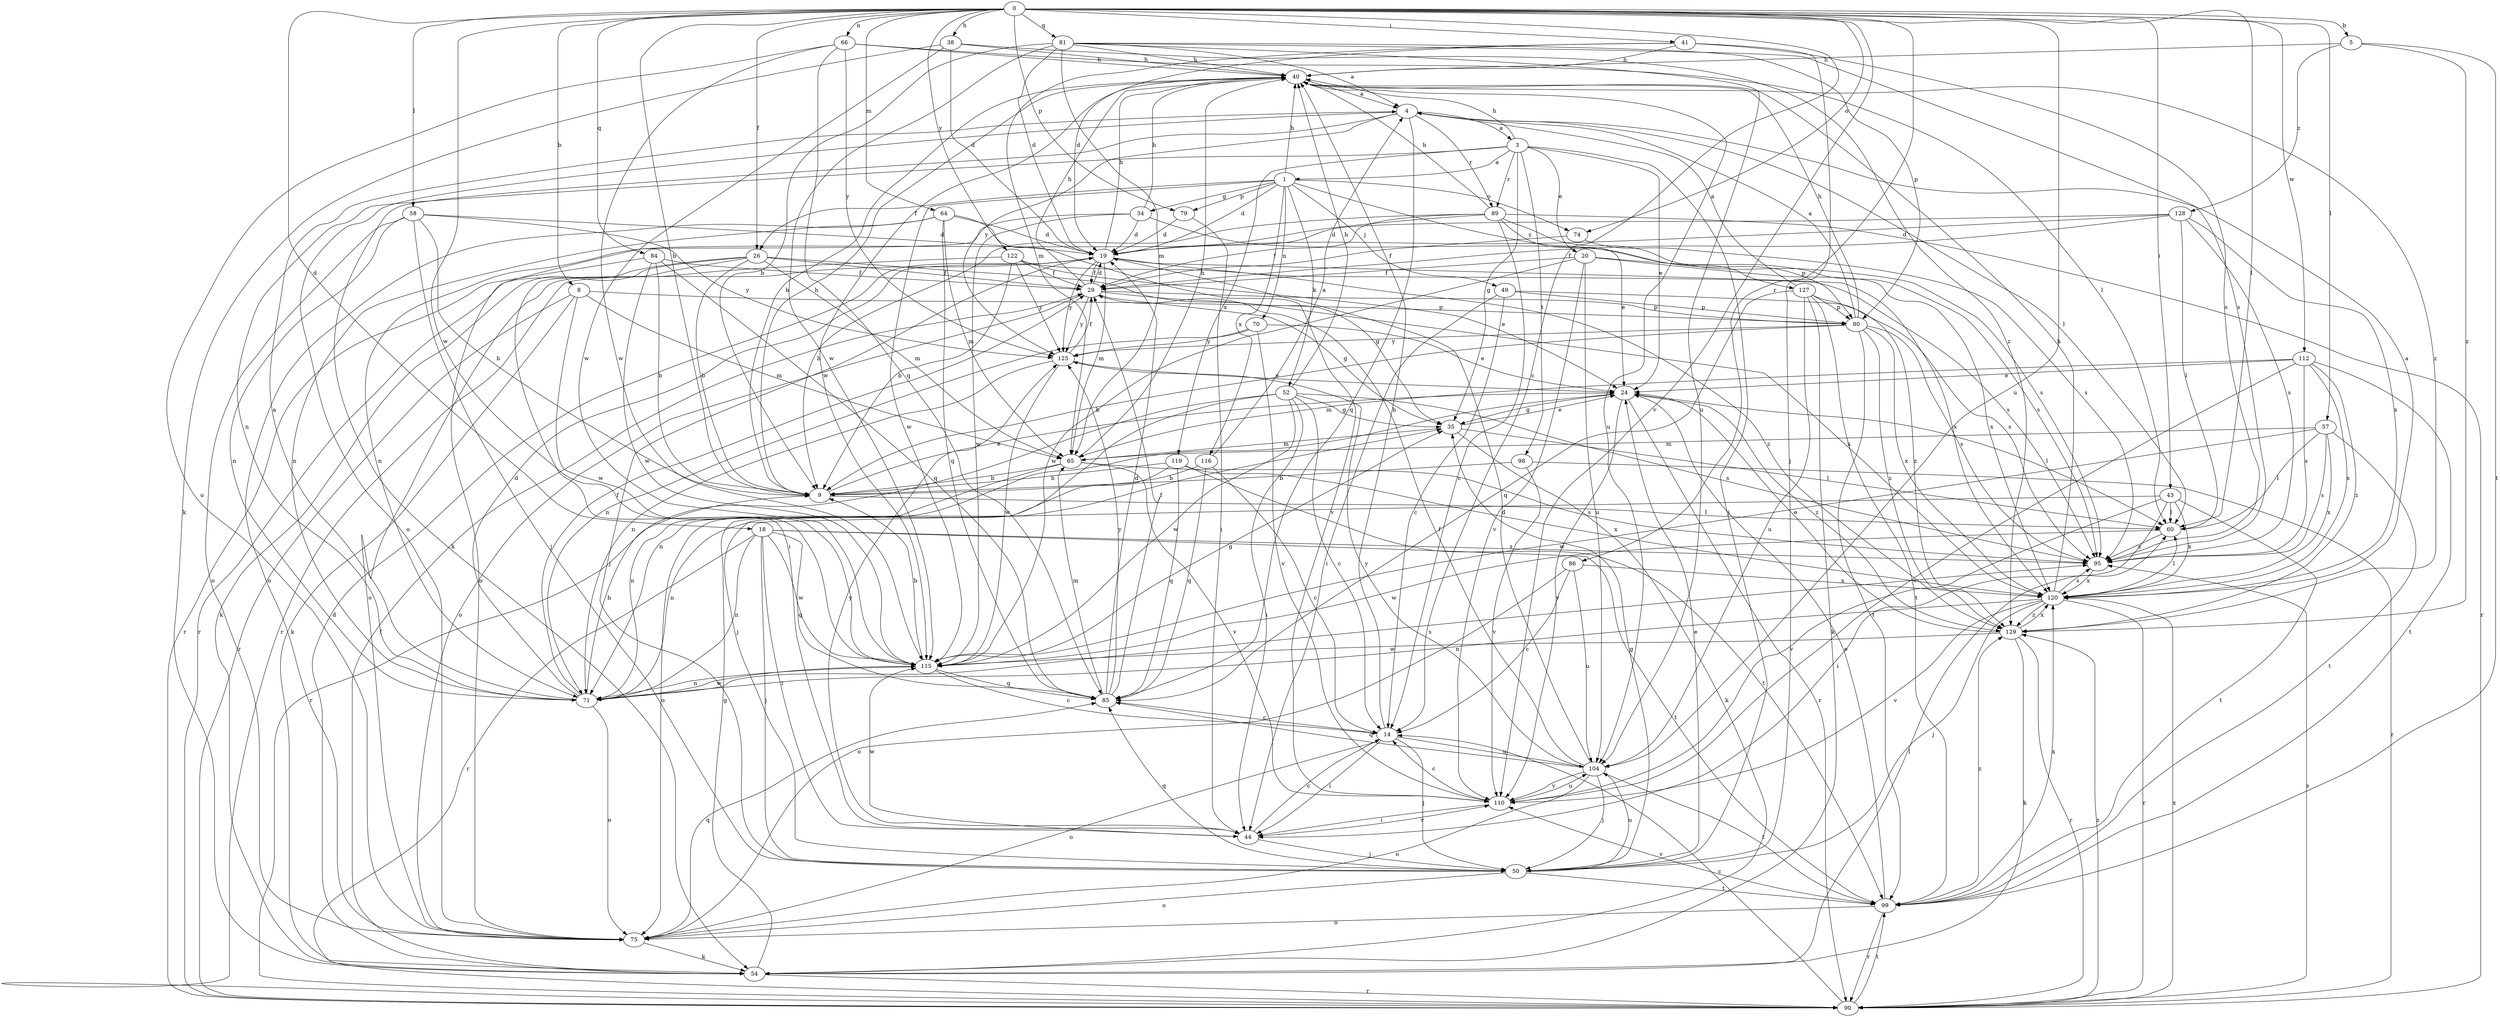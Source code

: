 strict digraph  {
0;
1;
3;
4;
5;
8;
9;
14;
18;
19;
20;
24;
26;
29;
34;
35;
38;
40;
41;
43;
44;
49;
50;
52;
54;
57;
58;
60;
64;
65;
66;
70;
71;
74;
75;
79;
80;
81;
84;
85;
86;
89;
90;
95;
98;
99;
104;
110;
112;
115;
116;
119;
120;
122;
125;
127;
128;
129;
0 -> 5  [label=b];
0 -> 8  [label=b];
0 -> 9  [label=b];
0 -> 14  [label=c];
0 -> 18  [label=d];
0 -> 26  [label=f];
0 -> 38  [label=h];
0 -> 41  [label=i];
0 -> 43  [label=i];
0 -> 57  [label=l];
0 -> 58  [label=l];
0 -> 60  [label=l];
0 -> 64  [label=m];
0 -> 66  [label=n];
0 -> 74  [label=o];
0 -> 79  [label=p];
0 -> 81  [label=q];
0 -> 84  [label=q];
0 -> 86  [label=r];
0 -> 104  [label=u];
0 -> 110  [label=v];
0 -> 112  [label=w];
0 -> 115  [label=w];
0 -> 122  [label=y];
1 -> 19  [label=d];
1 -> 26  [label=f];
1 -> 34  [label=g];
1 -> 40  [label=h];
1 -> 49  [label=j];
1 -> 52  [label=k];
1 -> 70  [label=n];
1 -> 74  [label=o];
1 -> 79  [label=p];
1 -> 115  [label=w];
1 -> 116  [label=x];
1 -> 127  [label=z];
3 -> 1  [label=a];
3 -> 20  [label=e];
3 -> 24  [label=e];
3 -> 35  [label=g];
3 -> 40  [label=h];
3 -> 50  [label=j];
3 -> 71  [label=n];
3 -> 89  [label=r];
3 -> 98  [label=t];
3 -> 119  [label=x];
4 -> 3  [label=a];
4 -> 54  [label=k];
4 -> 60  [label=l];
4 -> 75  [label=o];
4 -> 85  [label=q];
4 -> 89  [label=r];
4 -> 125  [label=y];
5 -> 40  [label=h];
5 -> 99  [label=t];
5 -> 128  [label=z];
5 -> 129  [label=z];
8 -> 54  [label=k];
8 -> 65  [label=m];
8 -> 80  [label=p];
8 -> 90  [label=r];
8 -> 115  [label=w];
9 -> 24  [label=e];
9 -> 40  [label=h];
9 -> 60  [label=l];
14 -> 40  [label=h];
14 -> 44  [label=i];
14 -> 50  [label=j];
14 -> 75  [label=o];
14 -> 104  [label=u];
18 -> 44  [label=i];
18 -> 50  [label=j];
18 -> 71  [label=n];
18 -> 85  [label=q];
18 -> 90  [label=r];
18 -> 95  [label=s];
18 -> 99  [label=t];
18 -> 115  [label=w];
19 -> 29  [label=f];
19 -> 40  [label=h];
19 -> 50  [label=j];
19 -> 65  [label=m];
19 -> 90  [label=r];
19 -> 120  [label=x];
19 -> 125  [label=y];
19 -> 129  [label=z];
20 -> 29  [label=f];
20 -> 95  [label=s];
20 -> 104  [label=u];
20 -> 110  [label=v];
20 -> 115  [label=w];
20 -> 120  [label=x];
24 -> 35  [label=g];
24 -> 60  [label=l];
24 -> 71  [label=n];
24 -> 90  [label=r];
24 -> 110  [label=v];
24 -> 129  [label=z];
26 -> 9  [label=b];
26 -> 29  [label=f];
26 -> 35  [label=g];
26 -> 44  [label=i];
26 -> 54  [label=k];
26 -> 65  [label=m];
26 -> 90  [label=r];
29 -> 19  [label=d];
29 -> 35  [label=g];
29 -> 40  [label=h];
29 -> 75  [label=o];
29 -> 80  [label=p];
29 -> 120  [label=x];
29 -> 125  [label=y];
34 -> 19  [label=d];
34 -> 40  [label=h];
34 -> 75  [label=o];
34 -> 80  [label=p];
34 -> 115  [label=w];
35 -> 24  [label=e];
35 -> 54  [label=k];
35 -> 60  [label=l];
35 -> 65  [label=m];
38 -> 19  [label=d];
38 -> 40  [label=h];
38 -> 54  [label=k];
38 -> 115  [label=w];
38 -> 129  [label=z];
40 -> 4  [label=a];
40 -> 9  [label=b];
40 -> 104  [label=u];
40 -> 115  [label=w];
40 -> 129  [label=z];
41 -> 19  [label=d];
41 -> 40  [label=h];
41 -> 50  [label=j];
41 -> 65  [label=m];
41 -> 95  [label=s];
43 -> 44  [label=i];
43 -> 60  [label=l];
43 -> 71  [label=n];
43 -> 99  [label=t];
43 -> 110  [label=v];
43 -> 120  [label=x];
44 -> 14  [label=c];
44 -> 50  [label=j];
44 -> 110  [label=v];
44 -> 115  [label=w];
44 -> 125  [label=y];
49 -> 14  [label=c];
49 -> 44  [label=i];
49 -> 80  [label=p];
49 -> 95  [label=s];
50 -> 24  [label=e];
50 -> 35  [label=g];
50 -> 75  [label=o];
50 -> 85  [label=q];
50 -> 99  [label=t];
50 -> 104  [label=u];
52 -> 14  [label=c];
52 -> 35  [label=g];
52 -> 40  [label=h];
52 -> 44  [label=i];
52 -> 50  [label=j];
52 -> 90  [label=r];
52 -> 95  [label=s];
52 -> 115  [label=w];
54 -> 19  [label=d];
54 -> 29  [label=f];
54 -> 35  [label=g];
54 -> 60  [label=l];
54 -> 90  [label=r];
57 -> 60  [label=l];
57 -> 65  [label=m];
57 -> 95  [label=s];
57 -> 99  [label=t];
57 -> 115  [label=w];
57 -> 120  [label=x];
58 -> 9  [label=b];
58 -> 19  [label=d];
58 -> 50  [label=j];
58 -> 71  [label=n];
58 -> 75  [label=o];
58 -> 125  [label=y];
60 -> 95  [label=s];
60 -> 115  [label=w];
64 -> 19  [label=d];
64 -> 65  [label=m];
64 -> 71  [label=n];
64 -> 75  [label=o];
64 -> 85  [label=q];
64 -> 110  [label=v];
65 -> 9  [label=b];
65 -> 40  [label=h];
65 -> 71  [label=n];
65 -> 95  [label=s];
65 -> 110  [label=v];
66 -> 40  [label=h];
66 -> 60  [label=l];
66 -> 75  [label=o];
66 -> 85  [label=q];
66 -> 115  [label=w];
66 -> 125  [label=y];
70 -> 24  [label=e];
70 -> 71  [label=n];
70 -> 110  [label=v];
70 -> 125  [label=y];
71 -> 4  [label=a];
71 -> 9  [label=b];
71 -> 19  [label=d];
71 -> 29  [label=f];
71 -> 75  [label=o];
71 -> 95  [label=s];
71 -> 115  [label=w];
74 -> 29  [label=f];
74 -> 95  [label=s];
75 -> 54  [label=k];
75 -> 85  [label=q];
79 -> 19  [label=d];
79 -> 44  [label=i];
80 -> 4  [label=a];
80 -> 9  [label=b];
80 -> 40  [label=h];
80 -> 95  [label=s];
80 -> 99  [label=t];
80 -> 120  [label=x];
80 -> 125  [label=y];
80 -> 129  [label=z];
81 -> 4  [label=a];
81 -> 9  [label=b];
81 -> 19  [label=d];
81 -> 40  [label=h];
81 -> 65  [label=m];
81 -> 80  [label=p];
81 -> 95  [label=s];
81 -> 104  [label=u];
81 -> 115  [label=w];
84 -> 9  [label=b];
84 -> 29  [label=f];
84 -> 85  [label=q];
84 -> 90  [label=r];
84 -> 115  [label=w];
85 -> 14  [label=c];
85 -> 19  [label=d];
85 -> 29  [label=f];
85 -> 65  [label=m];
85 -> 125  [label=y];
86 -> 14  [label=c];
86 -> 75  [label=o];
86 -> 104  [label=u];
86 -> 120  [label=x];
89 -> 9  [label=b];
89 -> 14  [label=c];
89 -> 19  [label=d];
89 -> 24  [label=e];
89 -> 29  [label=f];
89 -> 40  [label=h];
89 -> 90  [label=r];
89 -> 95  [label=s];
90 -> 14  [label=c];
90 -> 95  [label=s];
90 -> 99  [label=t];
90 -> 120  [label=x];
90 -> 129  [label=z];
95 -> 120  [label=x];
98 -> 9  [label=b];
98 -> 90  [label=r];
98 -> 110  [label=v];
99 -> 24  [label=e];
99 -> 75  [label=o];
99 -> 90  [label=r];
99 -> 110  [label=v];
99 -> 120  [label=x];
99 -> 129  [label=z];
104 -> 19  [label=d];
104 -> 29  [label=f];
104 -> 50  [label=j];
104 -> 75  [label=o];
104 -> 85  [label=q];
104 -> 99  [label=t];
104 -> 110  [label=v];
104 -> 125  [label=y];
110 -> 14  [label=c];
110 -> 44  [label=i];
110 -> 104  [label=u];
112 -> 24  [label=e];
112 -> 65  [label=m];
112 -> 95  [label=s];
112 -> 99  [label=t];
112 -> 110  [label=v];
112 -> 120  [label=x];
112 -> 129  [label=z];
115 -> 9  [label=b];
115 -> 14  [label=c];
115 -> 35  [label=g];
115 -> 71  [label=n];
115 -> 85  [label=q];
116 -> 4  [label=a];
116 -> 9  [label=b];
116 -> 14  [label=c];
116 -> 85  [label=q];
119 -> 9  [label=b];
119 -> 75  [label=o];
119 -> 85  [label=q];
119 -> 99  [label=t];
119 -> 120  [label=x];
120 -> 4  [label=a];
120 -> 40  [label=h];
120 -> 50  [label=j];
120 -> 60  [label=l];
120 -> 71  [label=n];
120 -> 90  [label=r];
120 -> 95  [label=s];
120 -> 110  [label=v];
120 -> 129  [label=z];
122 -> 9  [label=b];
122 -> 24  [label=e];
122 -> 29  [label=f];
122 -> 75  [label=o];
122 -> 95  [label=s];
122 -> 125  [label=y];
125 -> 24  [label=e];
125 -> 29  [label=f];
125 -> 71  [label=n];
125 -> 115  [label=w];
127 -> 4  [label=a];
127 -> 54  [label=k];
127 -> 80  [label=p];
127 -> 85  [label=q];
127 -> 99  [label=t];
127 -> 104  [label=u];
127 -> 129  [label=z];
128 -> 19  [label=d];
128 -> 29  [label=f];
128 -> 60  [label=l];
128 -> 71  [label=n];
128 -> 95  [label=s];
128 -> 120  [label=x];
129 -> 24  [label=e];
129 -> 54  [label=k];
129 -> 90  [label=r];
129 -> 115  [label=w];
129 -> 120  [label=x];
}
